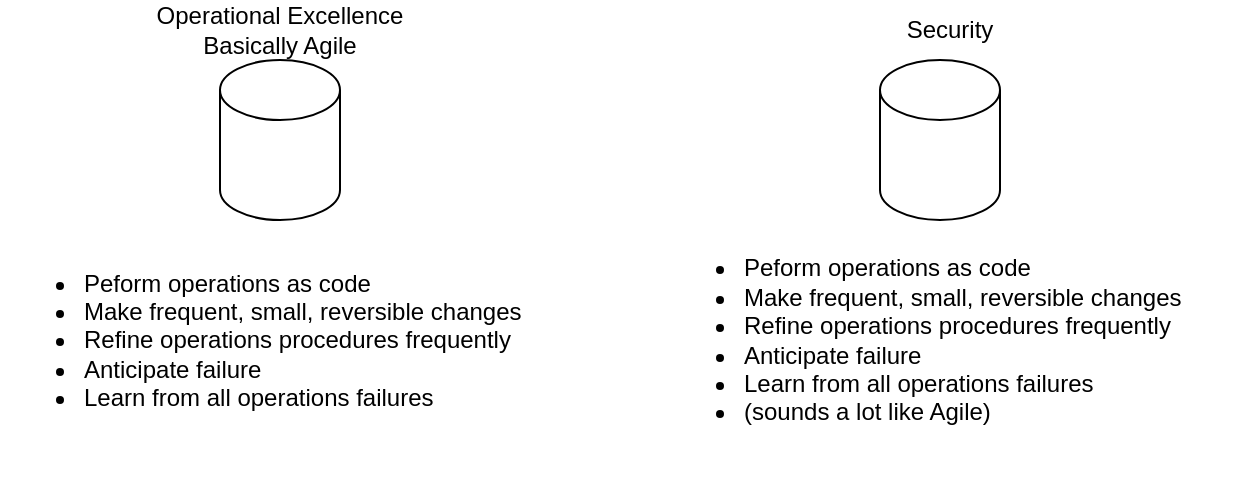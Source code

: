 <mxfile version="16.6.4" type="github">
  <diagram id="xmaqt17tgNOwf9zprtV2" name="Page-1">
    <mxGraphModel dx="1203" dy="1163" grid="1" gridSize="10" guides="1" tooltips="1" connect="1" arrows="1" fold="1" page="1" pageScale="1" pageWidth="1654" pageHeight="1169" math="0" shadow="0">
      <root>
        <mxCell id="0" />
        <mxCell id="1" parent="0" />
        <mxCell id="1z-eUvZMrxqd18fdSBQd-1" value="" style="shape=cylinder3;whiteSpace=wrap;html=1;boundedLbl=1;backgroundOutline=1;size=15;" vertex="1" parent="1">
          <mxGeometry x="250" y="240" width="60" height="80" as="geometry" />
        </mxCell>
        <mxCell id="1z-eUvZMrxqd18fdSBQd-2" value="&lt;ul&gt;&lt;li&gt;Peform operations as code&lt;/li&gt;&lt;li&gt;Make frequent, small, reversible changes&lt;/li&gt;&lt;li&gt;Refine operations procedures frequently&lt;/li&gt;&lt;li&gt;Anticipate failure&lt;/li&gt;&lt;li&gt;Learn from all operations failures&lt;/li&gt;&lt;/ul&gt;" style="text;html=1;strokeColor=none;fillColor=none;align=left;verticalAlign=middle;whiteSpace=wrap;rounded=0;" vertex="1" parent="1">
          <mxGeometry x="140" y="310" width="290" height="140" as="geometry" />
        </mxCell>
        <mxCell id="1z-eUvZMrxqd18fdSBQd-3" value="" style="shape=cylinder3;whiteSpace=wrap;html=1;boundedLbl=1;backgroundOutline=1;size=15;" vertex="1" parent="1">
          <mxGeometry x="580" y="240" width="60" height="80" as="geometry" />
        </mxCell>
        <mxCell id="1z-eUvZMrxqd18fdSBQd-4" value="&lt;ul&gt;&lt;li&gt;Peform operations as code&lt;/li&gt;&lt;li&gt;Make frequent, small, reversible changes&lt;/li&gt;&lt;li&gt;Refine operations procedures frequently&lt;/li&gt;&lt;li&gt;Anticipate failure&lt;/li&gt;&lt;li&gt;Learn from all operations failures&lt;/li&gt;&lt;li&gt;(sounds a lot like Agile)&lt;/li&gt;&lt;/ul&gt;" style="text;html=1;strokeColor=none;fillColor=none;align=left;verticalAlign=middle;whiteSpace=wrap;rounded=0;" vertex="1" parent="1">
          <mxGeometry x="470" y="310" width="290" height="140" as="geometry" />
        </mxCell>
        <mxCell id="1z-eUvZMrxqd18fdSBQd-5" value="&lt;div&gt;&lt;span&gt;Operational Excellence&lt;/span&gt;&lt;/div&gt;&lt;div&gt;&lt;span&gt;Basically Agile&lt;/span&gt;&lt;/div&gt;" style="text;html=1;strokeColor=none;fillColor=none;align=center;verticalAlign=middle;whiteSpace=wrap;rounded=0;" vertex="1" parent="1">
          <mxGeometry x="180" y="210" width="200" height="30" as="geometry" />
        </mxCell>
        <mxCell id="1z-eUvZMrxqd18fdSBQd-7" value="&lt;div&gt;&lt;span&gt;Security&lt;/span&gt;&lt;/div&gt;" style="text;html=1;strokeColor=none;fillColor=none;align=center;verticalAlign=middle;whiteSpace=wrap;rounded=0;" vertex="1" parent="1">
          <mxGeometry x="515" y="210" width="200" height="30" as="geometry" />
        </mxCell>
      </root>
    </mxGraphModel>
  </diagram>
</mxfile>
